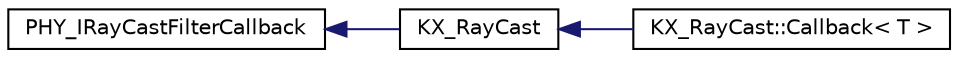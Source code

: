 digraph G
{
  edge [fontname="Helvetica",fontsize="10",labelfontname="Helvetica",labelfontsize="10"];
  node [fontname="Helvetica",fontsize="10",shape=record];
  rankdir=LR;
  Node1 [label="PHY_IRayCastFilterCallback",height=0.2,width=0.4,color="black", fillcolor="white", style="filled",URL="$d3/d88/classPHY__IRayCastFilterCallback.html"];
  Node1 -> Node2 [dir=back,color="midnightblue",fontsize="10",style="solid",fontname="Helvetica"];
  Node2 [label="KX_RayCast",height=0.2,width=0.4,color="black", fillcolor="white", style="filled",URL="$d1/dda/classKX__RayCast.html"];
  Node2 -> Node3 [dir=back,color="midnightblue",fontsize="10",style="solid",fontname="Helvetica"];
  Node3 [label="KX_RayCast::Callback\< T \>",height=0.2,width=0.4,color="black", fillcolor="white", style="filled",URL="$de/d7f/classKX__RayCast_1_1Callback.html"];
}
